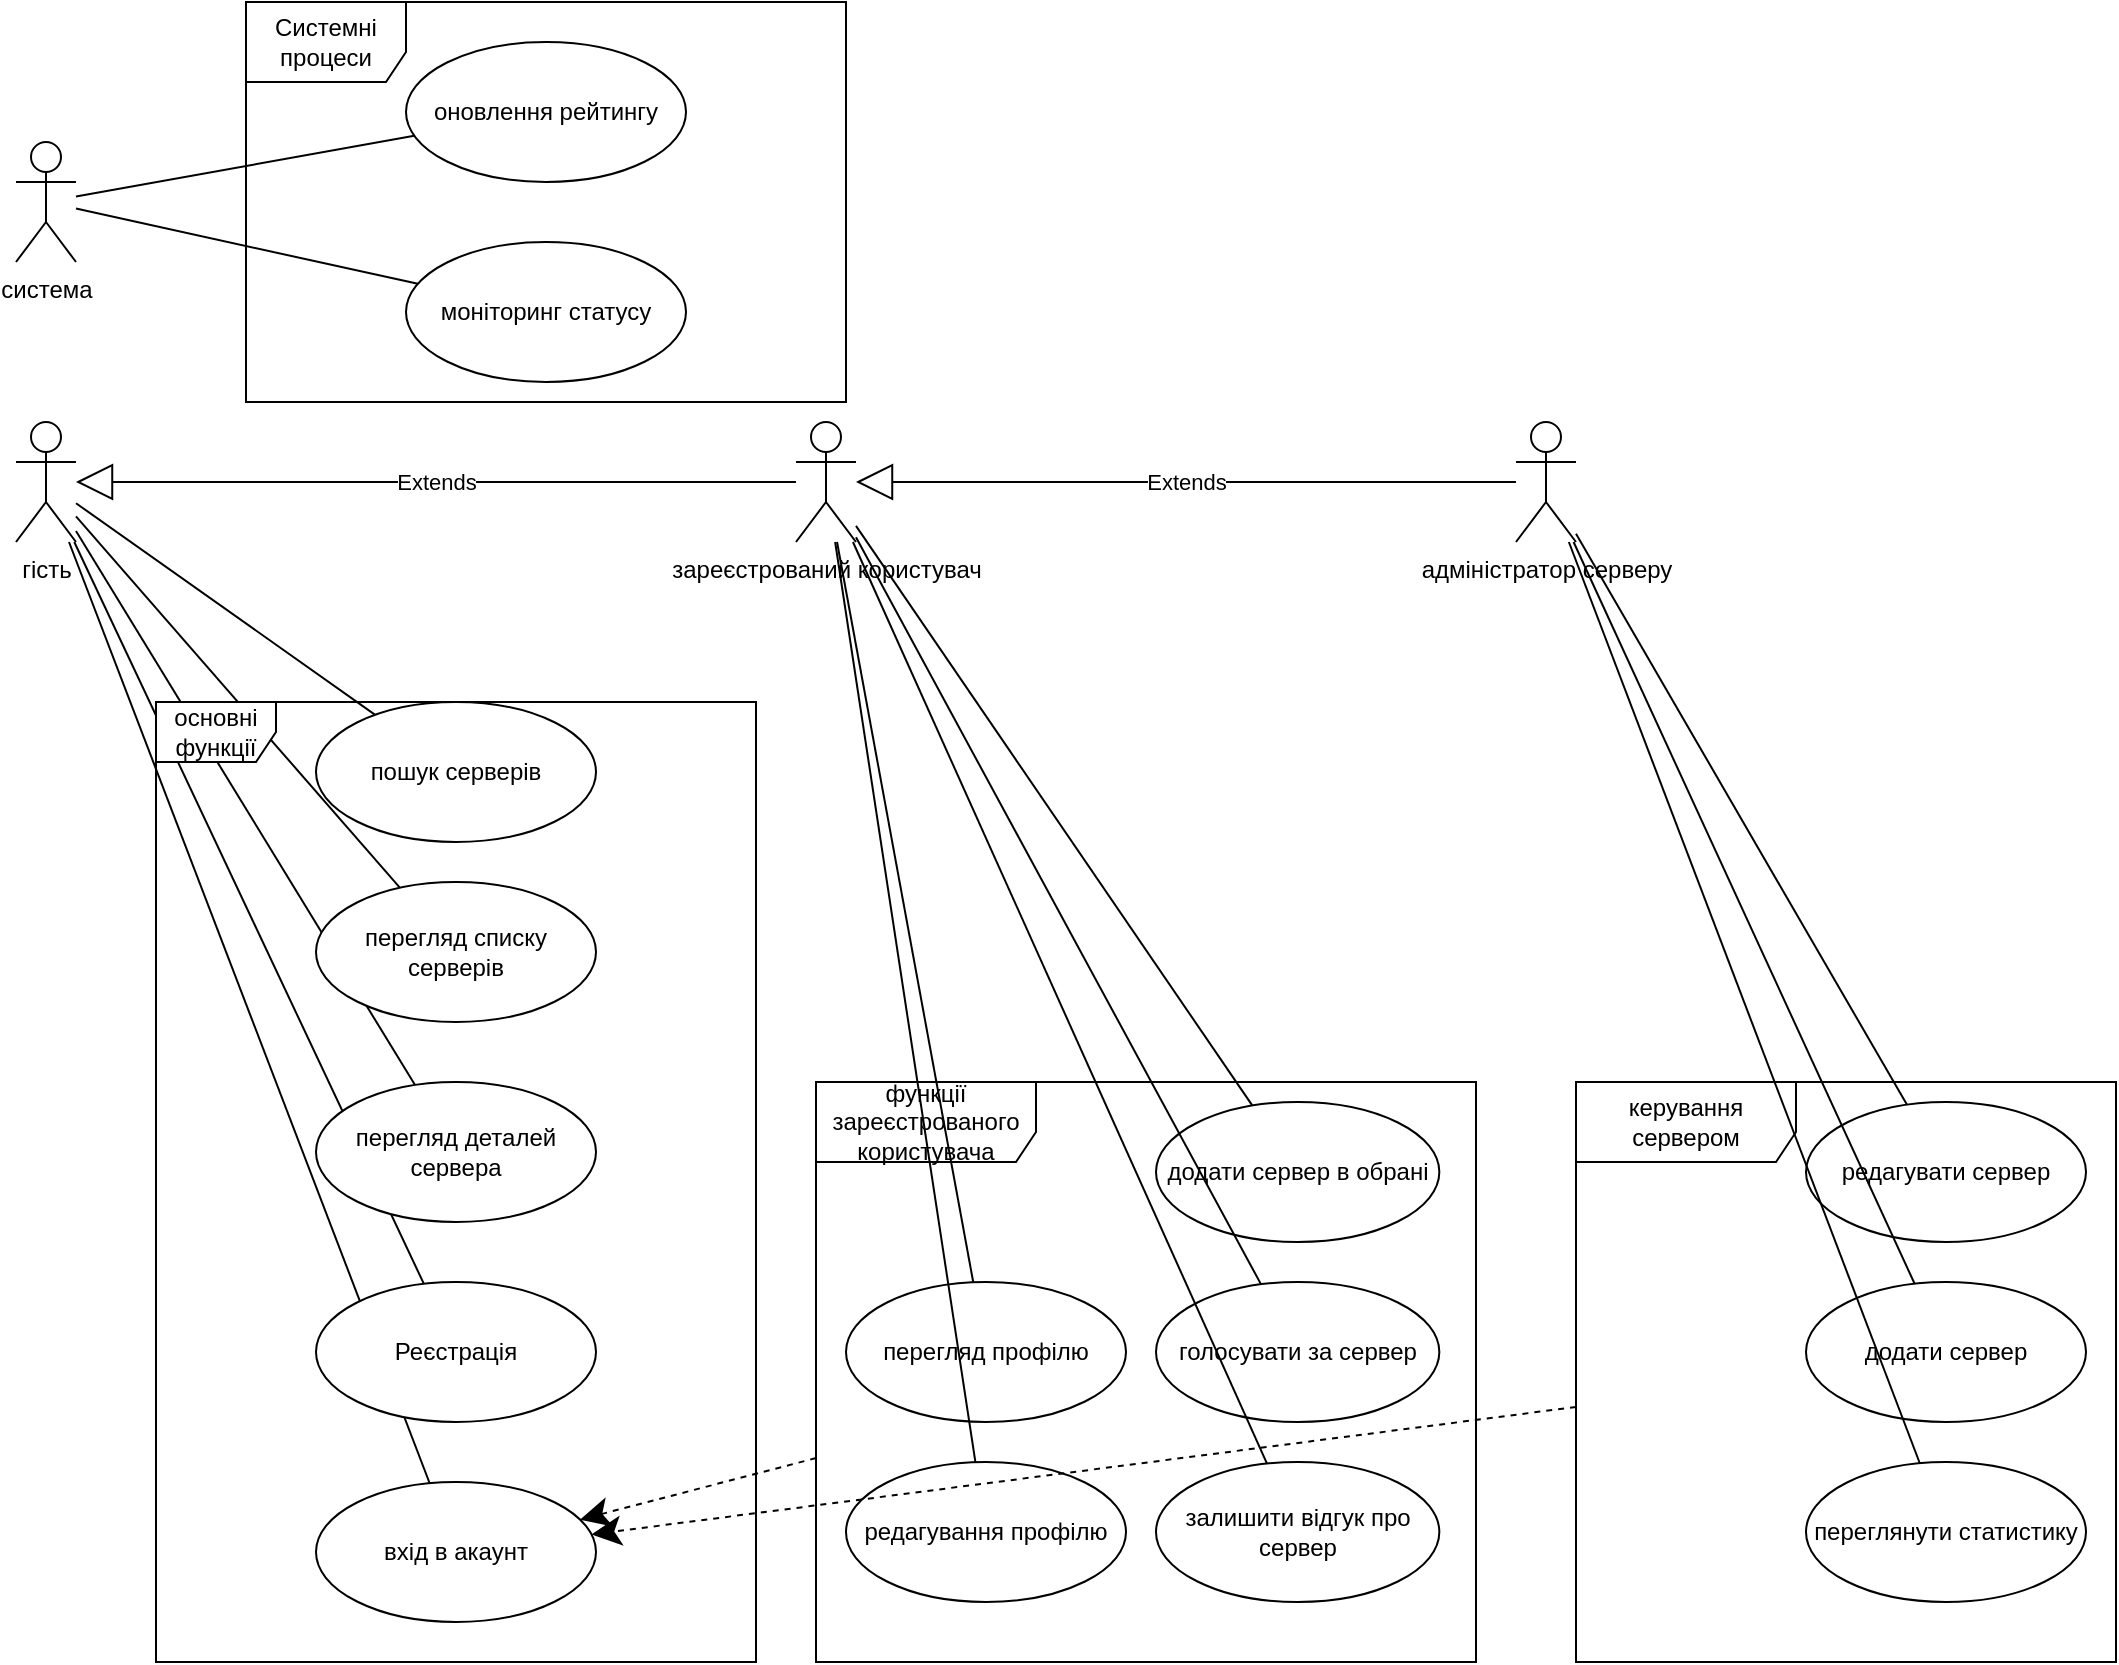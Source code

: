 <mxfile version="27.0.9">
  <diagram name="Page-1" id="_TWETugIjKQeBXARTcvR">
    <mxGraphModel dx="1429" dy="3298" grid="1" gridSize="10" guides="1" tooltips="1" connect="1" arrows="1" fold="1" page="1" pageScale="1" pageWidth="850" pageHeight="1100" math="0" shadow="0">
      <root>
        <mxCell id="0" />
        <mxCell id="1" parent="0" />
        <mxCell id="sfGrmgE_HAS5Mbok9vDj-1" value="гість&lt;div&gt;&lt;br&gt;&lt;/div&gt;" style="shape=umlActor;verticalLabelPosition=bottom;verticalAlign=top;html=1;" vertex="1" parent="1">
          <mxGeometry x="160" y="-620" width="30" height="60" as="geometry" />
        </mxCell>
        <mxCell id="sfGrmgE_HAS5Mbok9vDj-11" value="" style="endArrow=none;html=1;rounded=0;" edge="1" parent="1" source="sfGrmgE_HAS5Mbok9vDj-1" target="sfGrmgE_HAS5Mbok9vDj-5">
          <mxGeometry width="50" height="50" relative="1" as="geometry">
            <mxPoint x="130" y="-250" as="sourcePoint" />
            <mxPoint x="180" y="-300" as="targetPoint" />
          </mxGeometry>
        </mxCell>
        <mxCell id="sfGrmgE_HAS5Mbok9vDj-12" value="" style="endArrow=none;html=1;rounded=0;" edge="1" parent="1" source="sfGrmgE_HAS5Mbok9vDj-1" target="sfGrmgE_HAS5Mbok9vDj-6">
          <mxGeometry width="50" height="50" relative="1" as="geometry">
            <mxPoint x="170" y="-125" as="sourcePoint" />
            <mxPoint x="325" y="-330" as="targetPoint" />
          </mxGeometry>
        </mxCell>
        <mxCell id="sfGrmgE_HAS5Mbok9vDj-13" value="" style="endArrow=none;html=1;rounded=0;" edge="1" parent="1" source="sfGrmgE_HAS5Mbok9vDj-1" target="sfGrmgE_HAS5Mbok9vDj-7">
          <mxGeometry width="50" height="50" relative="1" as="geometry">
            <mxPoint x="130" y="-125" as="sourcePoint" />
            <mxPoint x="285" y="-240" as="targetPoint" />
          </mxGeometry>
        </mxCell>
        <mxCell id="sfGrmgE_HAS5Mbok9vDj-14" value="" style="endArrow=none;html=1;rounded=0;" edge="1" parent="1" source="sfGrmgE_HAS5Mbok9vDj-1" target="sfGrmgE_HAS5Mbok9vDj-8">
          <mxGeometry width="50" height="50" relative="1" as="geometry">
            <mxPoint x="200" y="-185" as="sourcePoint" />
            <mxPoint x="355" y="-200" as="targetPoint" />
          </mxGeometry>
        </mxCell>
        <mxCell id="sfGrmgE_HAS5Mbok9vDj-15" value="" style="endArrow=none;html=1;rounded=0;" edge="1" parent="1" source="sfGrmgE_HAS5Mbok9vDj-1" target="sfGrmgE_HAS5Mbok9vDj-9">
          <mxGeometry width="50" height="50" relative="1" as="geometry">
            <mxPoint x="100" y="-260" as="sourcePoint" />
            <mxPoint x="295" y="-115" as="targetPoint" />
          </mxGeometry>
        </mxCell>
        <mxCell id="sfGrmgE_HAS5Mbok9vDj-16" value="" style="group" vertex="1" connectable="0" parent="1">
          <mxGeometry x="230" y="-480" width="300" height="480" as="geometry" />
        </mxCell>
        <mxCell id="sfGrmgE_HAS5Mbok9vDj-4" value="основні функції" style="shape=umlFrame;whiteSpace=wrap;html=1;pointerEvents=0;" vertex="1" parent="sfGrmgE_HAS5Mbok9vDj-16">
          <mxGeometry width="300" height="480" as="geometry" />
        </mxCell>
        <mxCell id="sfGrmgE_HAS5Mbok9vDj-5" value="пошук серверів" style="ellipse;whiteSpace=wrap;html=1;" vertex="1" parent="sfGrmgE_HAS5Mbok9vDj-16">
          <mxGeometry x="80" width="140" height="70" as="geometry" />
        </mxCell>
        <mxCell id="sfGrmgE_HAS5Mbok9vDj-6" value="перегляд списку серверів" style="ellipse;whiteSpace=wrap;html=1;" vertex="1" parent="sfGrmgE_HAS5Mbok9vDj-16">
          <mxGeometry x="80" y="90" width="140" height="70" as="geometry" />
        </mxCell>
        <mxCell id="sfGrmgE_HAS5Mbok9vDj-7" value="перегляд деталей сервера" style="ellipse;whiteSpace=wrap;html=1;" vertex="1" parent="sfGrmgE_HAS5Mbok9vDj-16">
          <mxGeometry x="80" y="190" width="140" height="70" as="geometry" />
        </mxCell>
        <mxCell id="sfGrmgE_HAS5Mbok9vDj-8" value="Реєстрація" style="ellipse;whiteSpace=wrap;html=1;" vertex="1" parent="sfGrmgE_HAS5Mbok9vDj-16">
          <mxGeometry x="80" y="290" width="140" height="70" as="geometry" />
        </mxCell>
        <mxCell id="sfGrmgE_HAS5Mbok9vDj-9" value="вхід в акаунт" style="ellipse;whiteSpace=wrap;html=1;" vertex="1" parent="sfGrmgE_HAS5Mbok9vDj-16">
          <mxGeometry x="80" y="390" width="140" height="70" as="geometry" />
        </mxCell>
        <mxCell id="sfGrmgE_HAS5Mbok9vDj-17" value="зареєстрований користувач&lt;div&gt;&lt;br&gt;&lt;/div&gt;" style="shape=umlActor;verticalLabelPosition=bottom;verticalAlign=top;html=1;" vertex="1" parent="1">
          <mxGeometry x="550" y="-620" width="30" height="60" as="geometry" />
        </mxCell>
        <mxCell id="sfGrmgE_HAS5Mbok9vDj-19" value="Extends" style="endArrow=block;endSize=16;endFill=0;html=1;rounded=0;" edge="1" parent="1" source="sfGrmgE_HAS5Mbok9vDj-17" target="sfGrmgE_HAS5Mbok9vDj-1">
          <mxGeometry width="160" relative="1" as="geometry">
            <mxPoint x="685" y="-720" as="sourcePoint" />
            <mxPoint x="275" y="-660" as="targetPoint" />
            <Array as="points" />
          </mxGeometry>
        </mxCell>
        <mxCell id="sfGrmgE_HAS5Mbok9vDj-28" value="" style="group" vertex="1" connectable="0" parent="1">
          <mxGeometry x="560" y="-290" width="330" height="290" as="geometry" />
        </mxCell>
        <mxCell id="sfGrmgE_HAS5Mbok9vDj-21" value="функції зареєстрованого користувача" style="shape=umlFrame;whiteSpace=wrap;html=1;pointerEvents=0;width=110;height=40;" vertex="1" parent="sfGrmgE_HAS5Mbok9vDj-28">
          <mxGeometry width="330" height="290" as="geometry" />
        </mxCell>
        <mxCell id="sfGrmgE_HAS5Mbok9vDj-22" value="додати сервер в обрані" style="ellipse;whiteSpace=wrap;html=1;" vertex="1" parent="sfGrmgE_HAS5Mbok9vDj-28">
          <mxGeometry x="170" y="10" width="141.67" height="70" as="geometry" />
        </mxCell>
        <mxCell id="sfGrmgE_HAS5Mbok9vDj-23" value="голосувати за сервер" style="ellipse;whiteSpace=wrap;html=1;" vertex="1" parent="sfGrmgE_HAS5Mbok9vDj-28">
          <mxGeometry x="170" y="100" width="141.67" height="70" as="geometry" />
        </mxCell>
        <mxCell id="sfGrmgE_HAS5Mbok9vDj-24" value="залишити відгук про сервер" style="ellipse;whiteSpace=wrap;html=1;" vertex="1" parent="sfGrmgE_HAS5Mbok9vDj-28">
          <mxGeometry x="170" y="190" width="141.67" height="70" as="geometry" />
        </mxCell>
        <mxCell id="sfGrmgE_HAS5Mbok9vDj-58" value="перегляд профілю" style="ellipse;whiteSpace=wrap;html=1;" vertex="1" parent="sfGrmgE_HAS5Mbok9vDj-28">
          <mxGeometry x="15" y="100" width="140" height="70" as="geometry" />
        </mxCell>
        <mxCell id="sfGrmgE_HAS5Mbok9vDj-66" value="редагування профілю" style="ellipse;whiteSpace=wrap;html=1;" vertex="1" parent="sfGrmgE_HAS5Mbok9vDj-28">
          <mxGeometry x="15" y="190" width="140" height="70" as="geometry" />
        </mxCell>
        <mxCell id="sfGrmgE_HAS5Mbok9vDj-29" value="" style="endArrow=none;html=1;rounded=0;" edge="1" parent="1" source="sfGrmgE_HAS5Mbok9vDj-17" target="sfGrmgE_HAS5Mbok9vDj-22">
          <mxGeometry width="50" height="50" relative="1" as="geometry">
            <mxPoint x="430" y="-590" as="sourcePoint" />
            <mxPoint x="480" y="-640" as="targetPoint" />
            <Array as="points" />
          </mxGeometry>
        </mxCell>
        <mxCell id="sfGrmgE_HAS5Mbok9vDj-30" value="" style="endArrow=none;html=1;rounded=0;" edge="1" parent="1" source="sfGrmgE_HAS5Mbok9vDj-17" target="sfGrmgE_HAS5Mbok9vDj-23">
          <mxGeometry width="50" height="50" relative="1" as="geometry">
            <mxPoint x="350" y="-580" as="sourcePoint" />
            <mxPoint x="460" y="-600" as="targetPoint" />
            <Array as="points" />
          </mxGeometry>
        </mxCell>
        <mxCell id="sfGrmgE_HAS5Mbok9vDj-31" value="" style="endArrow=none;html=1;rounded=0;" edge="1" parent="1" source="sfGrmgE_HAS5Mbok9vDj-17" target="sfGrmgE_HAS5Mbok9vDj-24">
          <mxGeometry width="50" height="50" relative="1" as="geometry">
            <mxPoint x="540" y="-580" as="sourcePoint" />
            <mxPoint x="590" y="-560" as="targetPoint" />
            <Array as="points" />
          </mxGeometry>
        </mxCell>
        <mxCell id="sfGrmgE_HAS5Mbok9vDj-33" value="адміністратор серверу" style="shape=umlActor;verticalLabelPosition=bottom;verticalAlign=top;html=1;outlineConnect=0;" vertex="1" parent="1">
          <mxGeometry x="910" y="-620" width="30" height="60" as="geometry" />
        </mxCell>
        <mxCell id="sfGrmgE_HAS5Mbok9vDj-34" value="Extends" style="endArrow=block;endSize=16;endFill=0;html=1;rounded=0;" edge="1" parent="1" source="sfGrmgE_HAS5Mbok9vDj-33" target="sfGrmgE_HAS5Mbok9vDj-17">
          <mxGeometry width="160" relative="1" as="geometry">
            <mxPoint x="890" y="-590" as="sourcePoint" />
            <mxPoint x="690" y="-580" as="targetPoint" />
          </mxGeometry>
        </mxCell>
        <mxCell id="sfGrmgE_HAS5Mbok9vDj-35" value="" style="group" vertex="1" connectable="0" parent="1">
          <mxGeometry x="940" y="-290" width="270" height="290" as="geometry" />
        </mxCell>
        <mxCell id="sfGrmgE_HAS5Mbok9vDj-36" value="керування сервером" style="shape=umlFrame;whiteSpace=wrap;html=1;pointerEvents=0;width=110;height=40;" vertex="1" parent="sfGrmgE_HAS5Mbok9vDj-35">
          <mxGeometry width="270" height="290" as="geometry" />
        </mxCell>
        <mxCell id="sfGrmgE_HAS5Mbok9vDj-37" value="редагувати сервер" style="ellipse;whiteSpace=wrap;html=1;" vertex="1" parent="sfGrmgE_HAS5Mbok9vDj-35">
          <mxGeometry x="115" y="10" width="140" height="70" as="geometry" />
        </mxCell>
        <mxCell id="sfGrmgE_HAS5Mbok9vDj-38" value="додати сервер" style="ellipse;whiteSpace=wrap;html=1;" vertex="1" parent="sfGrmgE_HAS5Mbok9vDj-35">
          <mxGeometry x="115" y="100" width="140" height="70" as="geometry" />
        </mxCell>
        <mxCell id="sfGrmgE_HAS5Mbok9vDj-39" value="переглянути статистику" style="ellipse;whiteSpace=wrap;html=1;" vertex="1" parent="sfGrmgE_HAS5Mbok9vDj-35">
          <mxGeometry x="115" y="190" width="140" height="70" as="geometry" />
        </mxCell>
        <mxCell id="sfGrmgE_HAS5Mbok9vDj-40" value="" style="endArrow=none;html=1;rounded=0;" edge="1" parent="1" source="sfGrmgE_HAS5Mbok9vDj-33" target="sfGrmgE_HAS5Mbok9vDj-37">
          <mxGeometry width="50" height="50" relative="1" as="geometry">
            <mxPoint x="740" y="-670" as="sourcePoint" />
            <mxPoint x="790" y="-720" as="targetPoint" />
          </mxGeometry>
        </mxCell>
        <mxCell id="sfGrmgE_HAS5Mbok9vDj-41" value="" style="endArrow=none;html=1;rounded=0;" edge="1" parent="1" source="sfGrmgE_HAS5Mbok9vDj-33" target="sfGrmgE_HAS5Mbok9vDj-38">
          <mxGeometry width="50" height="50" relative="1" as="geometry">
            <mxPoint x="1040" y="-630" as="sourcePoint" />
            <mxPoint x="790" y="-650" as="targetPoint" />
          </mxGeometry>
        </mxCell>
        <mxCell id="sfGrmgE_HAS5Mbok9vDj-42" value="" style="endArrow=none;html=1;rounded=0;" edge="1" parent="1" source="sfGrmgE_HAS5Mbok9vDj-33" target="sfGrmgE_HAS5Mbok9vDj-39">
          <mxGeometry width="50" height="50" relative="1" as="geometry">
            <mxPoint x="990" y="-620" as="sourcePoint" />
            <mxPoint x="830" y="-630" as="targetPoint" />
          </mxGeometry>
        </mxCell>
        <mxCell id="sfGrmgE_HAS5Mbok9vDj-50" value="система" style="shape=umlActor;verticalLabelPosition=bottom;verticalAlign=top;html=1;outlineConnect=0;" vertex="1" parent="1">
          <mxGeometry x="160" y="-760" width="30" height="60" as="geometry" />
        </mxCell>
        <mxCell id="sfGrmgE_HAS5Mbok9vDj-55" value="" style="endArrow=none;html=1;rounded=0;" edge="1" parent="1" source="sfGrmgE_HAS5Mbok9vDj-50" target="sfGrmgE_HAS5Mbok9vDj-52">
          <mxGeometry width="50" height="50" relative="1" as="geometry">
            <mxPoint x="540" y="-550" as="sourcePoint" />
            <mxPoint x="590" y="-600" as="targetPoint" />
          </mxGeometry>
        </mxCell>
        <mxCell id="sfGrmgE_HAS5Mbok9vDj-56" value="" style="endArrow=none;html=1;rounded=0;" edge="1" parent="1" source="sfGrmgE_HAS5Mbok9vDj-50" target="sfGrmgE_HAS5Mbok9vDj-53">
          <mxGeometry width="50" height="50" relative="1" as="geometry">
            <mxPoint x="420" y="-540" as="sourcePoint" />
            <mxPoint x="470" y="-590" as="targetPoint" />
          </mxGeometry>
        </mxCell>
        <mxCell id="sfGrmgE_HAS5Mbok9vDj-57" value="" style="group" vertex="1" connectable="0" parent="1">
          <mxGeometry x="275" y="-830" width="300" height="200" as="geometry" />
        </mxCell>
        <mxCell id="sfGrmgE_HAS5Mbok9vDj-51" value="Системні процеси" style="shape=umlFrame;whiteSpace=wrap;html=1;pointerEvents=0;width=80;height=40;" vertex="1" parent="sfGrmgE_HAS5Mbok9vDj-57">
          <mxGeometry width="300" height="200" as="geometry" />
        </mxCell>
        <mxCell id="sfGrmgE_HAS5Mbok9vDj-52" value="оновлення рейтингу" style="ellipse;whiteSpace=wrap;html=1;" vertex="1" parent="sfGrmgE_HAS5Mbok9vDj-57">
          <mxGeometry x="80" y="20" width="140" height="70" as="geometry" />
        </mxCell>
        <mxCell id="sfGrmgE_HAS5Mbok9vDj-53" value="моніторинг статусу" style="ellipse;whiteSpace=wrap;html=1;" vertex="1" parent="sfGrmgE_HAS5Mbok9vDj-57">
          <mxGeometry x="80" y="120" width="140" height="70" as="geometry" />
        </mxCell>
        <mxCell id="sfGrmgE_HAS5Mbok9vDj-67" value="" style="endArrow=none;html=1;rounded=0;" edge="1" parent="1" source="sfGrmgE_HAS5Mbok9vDj-58" target="sfGrmgE_HAS5Mbok9vDj-17">
          <mxGeometry width="50" height="50" relative="1" as="geometry">
            <mxPoint x="570" y="-390" as="sourcePoint" />
            <mxPoint x="620" y="-440" as="targetPoint" />
          </mxGeometry>
        </mxCell>
        <mxCell id="sfGrmgE_HAS5Mbok9vDj-68" value="" style="endArrow=none;html=1;rounded=0;" edge="1" parent="1" source="sfGrmgE_HAS5Mbok9vDj-66" target="sfGrmgE_HAS5Mbok9vDj-17">
          <mxGeometry width="50" height="50" relative="1" as="geometry">
            <mxPoint x="540" y="-360" as="sourcePoint" />
            <mxPoint x="590" y="-410" as="targetPoint" />
          </mxGeometry>
        </mxCell>
        <mxCell id="sfGrmgE_HAS5Mbok9vDj-74" value="" style="endArrow=classic;dashed=1;endFill=1;endSize=12;html=1;rounded=0;fontFamily=Helvetica;fontSize=12;fontColor=default;" edge="1" parent="1" source="sfGrmgE_HAS5Mbok9vDj-21" target="sfGrmgE_HAS5Mbok9vDj-9">
          <mxGeometry width="160" relative="1" as="geometry">
            <mxPoint x="660" y="-380" as="sourcePoint" />
            <mxPoint x="660" y="-430" as="targetPoint" />
          </mxGeometry>
        </mxCell>
        <mxCell id="sfGrmgE_HAS5Mbok9vDj-78" value="" style="endArrow=classic;dashed=1;endFill=1;endSize=12;html=1;rounded=0;fontFamily=Helvetica;fontSize=12;fontColor=default;" edge="1" parent="1" source="sfGrmgE_HAS5Mbok9vDj-36" target="sfGrmgE_HAS5Mbok9vDj-9">
          <mxGeometry width="160" relative="1" as="geometry">
            <mxPoint x="668" y="-70" as="sourcePoint" />
            <mxPoint x="550" y="-39" as="targetPoint" />
          </mxGeometry>
        </mxCell>
      </root>
    </mxGraphModel>
  </diagram>
</mxfile>
